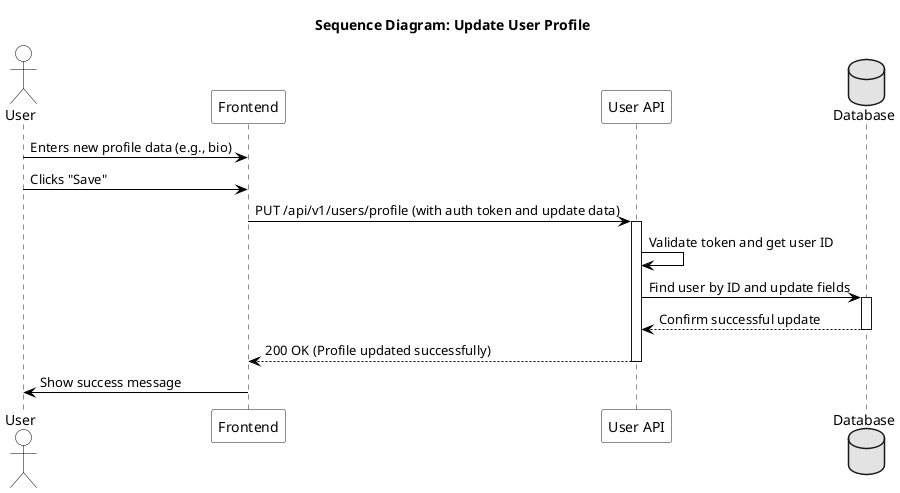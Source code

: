 @startuml
' skinparam to improve the look and feel
skinparam sequence {
    ParticipantBackgroundColor White
    ActorBorderColor Black
    ActorBackgroundColor White
    ArrowColor Black
    BorderColor Black
}
skinparam shadowing false
skinparam monochrome true

title Sequence Diagram: Update User Profile

actor User
participant "Frontend" as FE
participant "User API" as BE_User
database "Database" as DB

User -> FE: Enters new profile data (e.g., bio)
User -> FE: Clicks "Save"

FE -> BE_User: PUT /api/v1/users/profile (with auth token and update data)
activate BE_User

BE_User -> BE_User: Validate token and get user ID
BE_User -> DB: Find user by ID and update fields
activate DB
DB --> BE_User: Confirm successful update
deactivate DB

BE_User --> FE: 200 OK (Profile updated successfully)
deactivate BE_User

FE -> User: Show success message

@enduml 